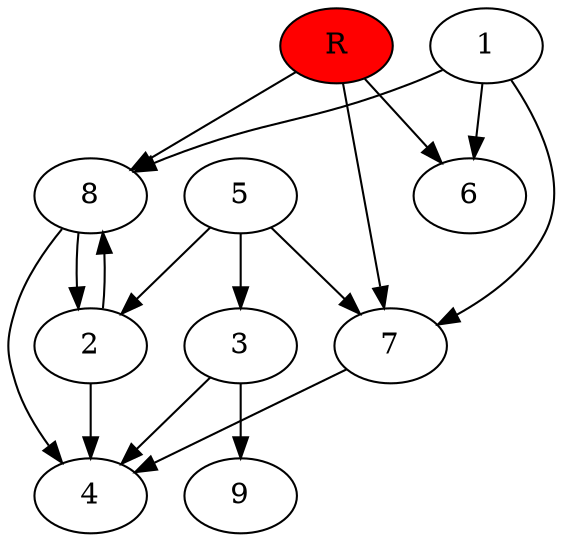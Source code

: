 digraph prb944 {
	1
	2
	3
	4
	5
	6
	7
	8
	R [fillcolor="#ff0000" style=filled]
	1 -> 6
	1 -> 7
	1 -> 8
	2 -> 4
	2 -> 8
	3 -> 4
	3 -> 9
	5 -> 2
	5 -> 3
	5 -> 7
	7 -> 4
	8 -> 2
	8 -> 4
	R -> 6
	R -> 7
	R -> 8
}
